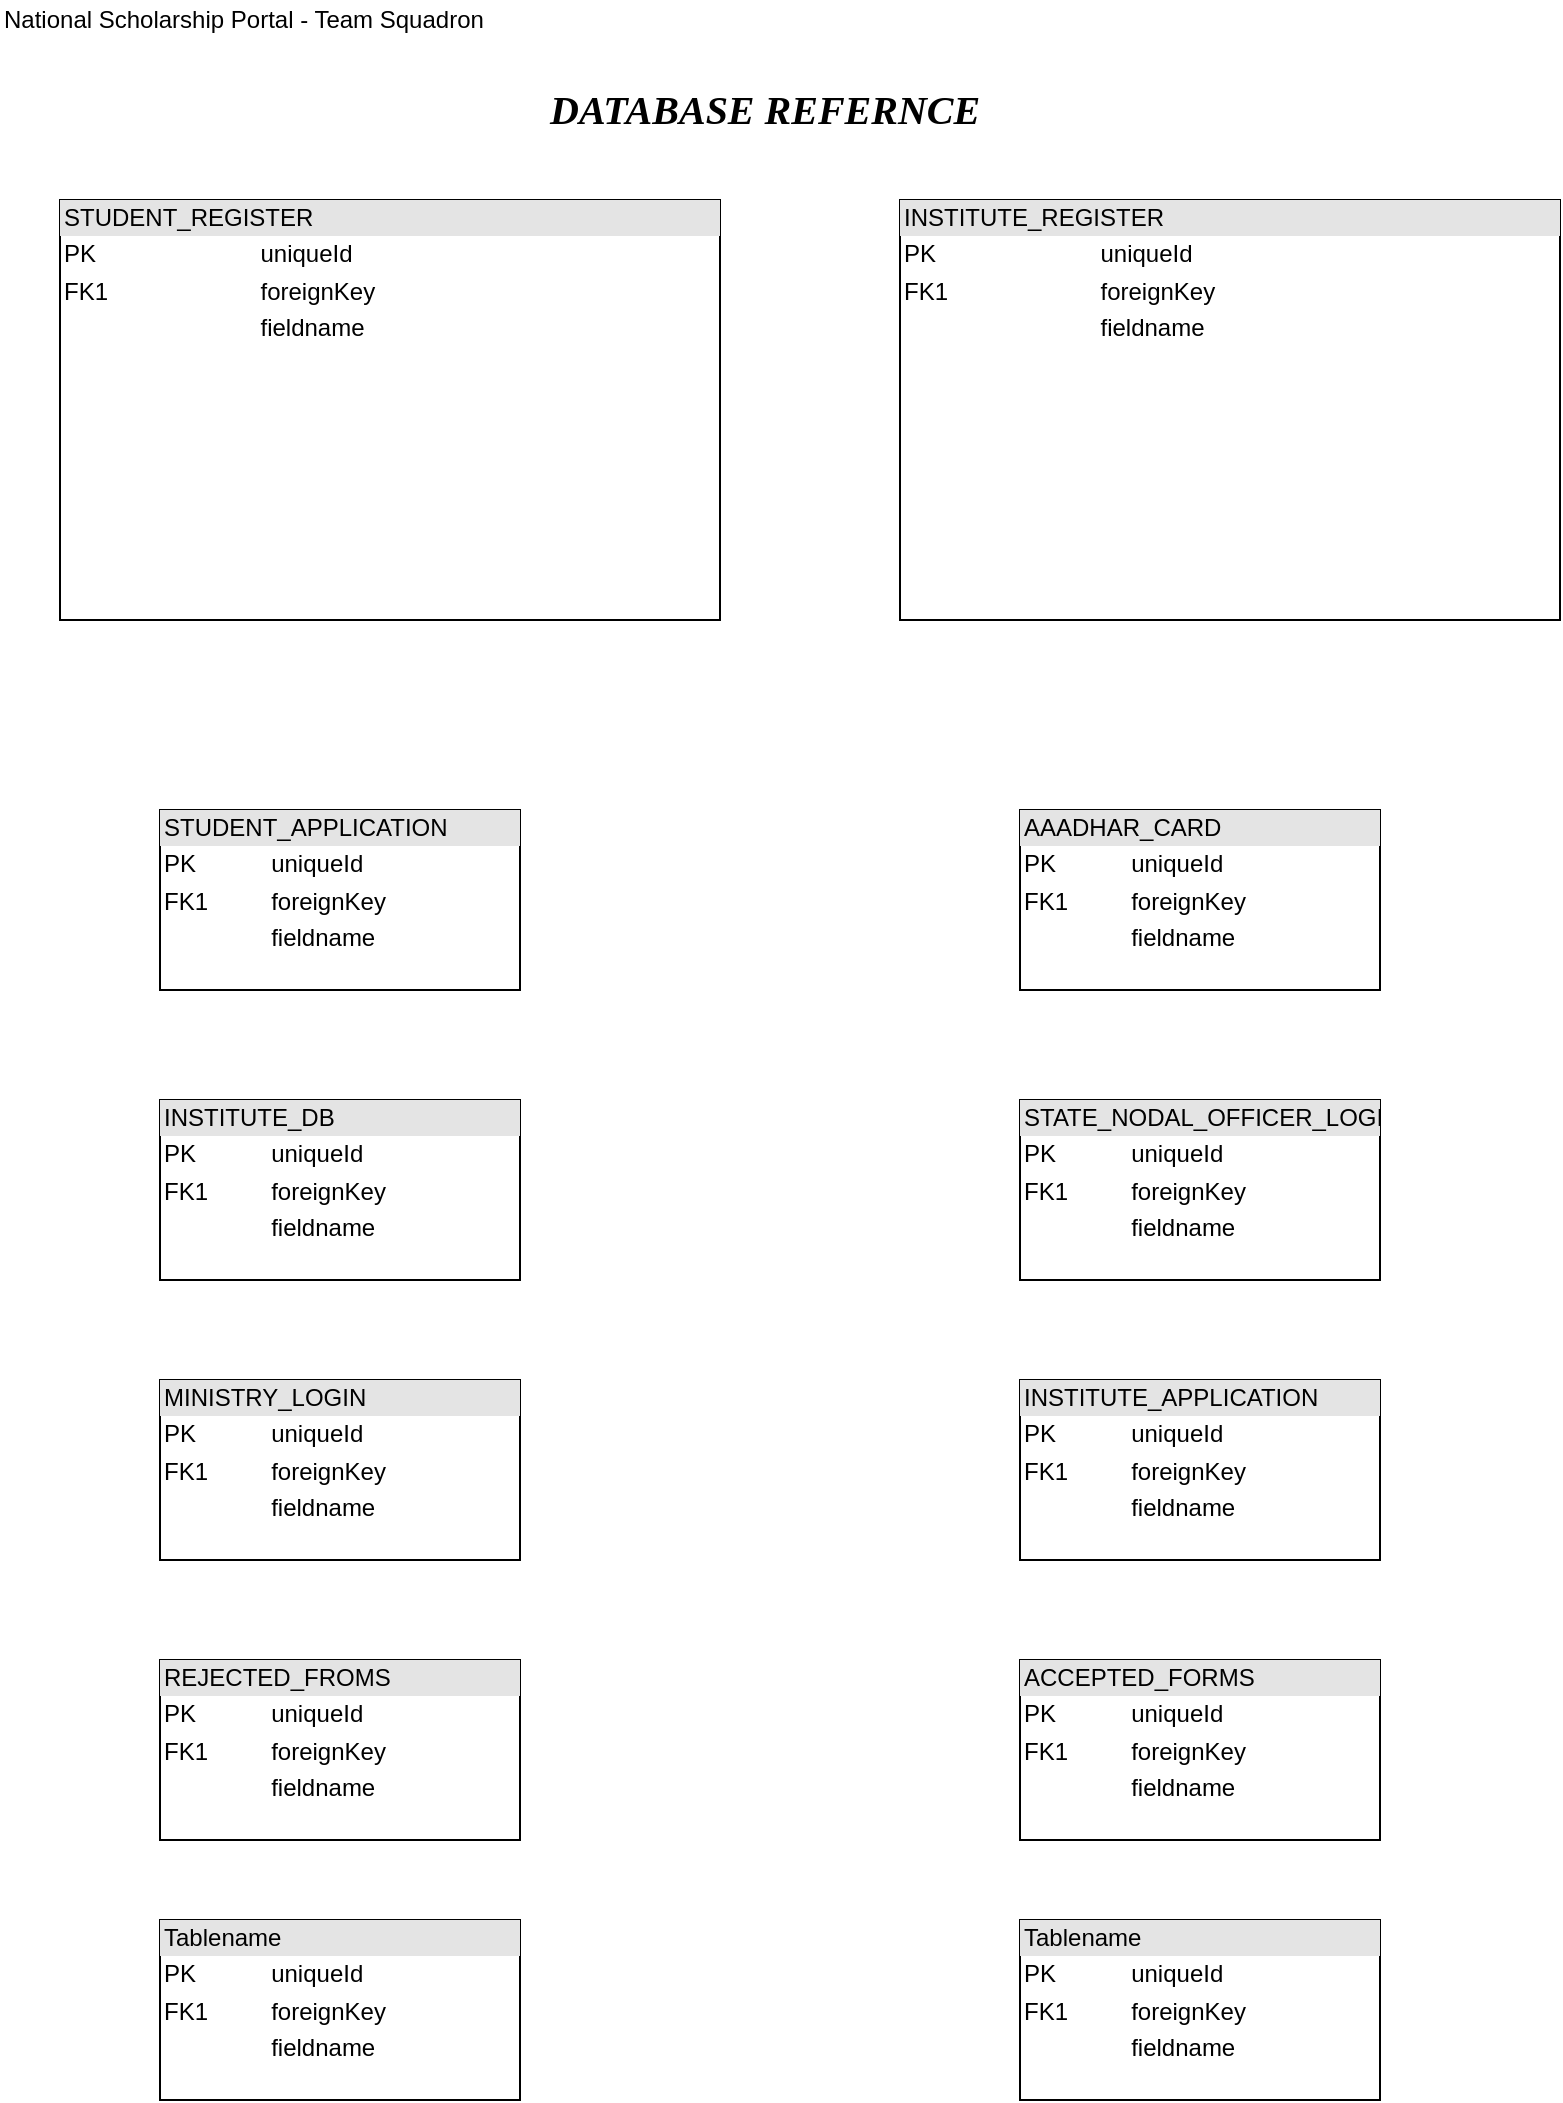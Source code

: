 <mxfile version="12.2.2" type="device" pages="1"><diagram id="fnk4PcqJJyVQ6ZvqiUxD" name="Page-1"><mxGraphModel dx="1005" dy="612" grid="1" gridSize="10" guides="1" tooltips="1" connect="1" arrows="1" fold="1" page="1" pageScale="1" pageWidth="827" pageHeight="1169" background="none" math="0" shadow="0"><root><mxCell id="0"/><mxCell id="1" parent="0"/><mxCell id="5DCXPG_SG6mL2gC4ugzk-2" value="&lt;font face=&quot;Verdana&quot; size=&quot;1&quot;&gt;&lt;i&gt;&lt;b style=&quot;font-size: 20px&quot;&gt;DATABASE REFERNCE&lt;/b&gt;&lt;/i&gt;&lt;/font&gt;" style="text;html=1;resizable=0;points=[];autosize=1;align=left;verticalAlign=top;spacingTop=-4;" vertex="1" parent="1"><mxGeometry x="283" y="60" width="260" height="20" as="geometry"/></mxCell><mxCell id="5DCXPG_SG6mL2gC4ugzk-4" value="National Scholarship Portal - Team Squadron" style="text;html=1;resizable=0;points=[];autosize=1;align=left;verticalAlign=top;spacingTop=-4;" vertex="1" parent="1"><mxGeometry x="10" y="20" width="260" height="20" as="geometry"/></mxCell><mxCell id="5DCXPG_SG6mL2gC4ugzk-15" value="&lt;div style=&quot;box-sizing: border-box ; width: 100% ; background: #e4e4e4 ; padding: 2px&quot;&gt;INSTITUTE_REGISTER&lt;/div&gt;&lt;table style=&quot;width: 100% ; font-size: 1em&quot; cellpadding=&quot;2&quot; cellspacing=&quot;0&quot;&gt;&lt;tbody&gt;&lt;tr&gt;&lt;td&gt;PK&lt;/td&gt;&lt;td&gt;uniqueId&lt;/td&gt;&lt;/tr&gt;&lt;tr&gt;&lt;td&gt;FK1&lt;/td&gt;&lt;td&gt;foreignKey&lt;/td&gt;&lt;/tr&gt;&lt;tr&gt;&lt;td&gt;&lt;/td&gt;&lt;td&gt;fieldname&lt;/td&gt;&lt;/tr&gt;&lt;/tbody&gt;&lt;/table&gt;" style="verticalAlign=top;align=left;overflow=fill;html=1;" vertex="1" parent="1"><mxGeometry x="460" y="120" width="330" height="210" as="geometry"/></mxCell><mxCell id="5DCXPG_SG6mL2gC4ugzk-17" value="&lt;div style=&quot;box-sizing: border-box ; width: 100% ; background: #e4e4e4 ; padding: 2px&quot;&gt;STUDENT_REGISTER&lt;/div&gt;&lt;table style=&quot;width: 100% ; font-size: 1em&quot; cellpadding=&quot;2&quot; cellspacing=&quot;0&quot;&gt;&lt;tbody&gt;&lt;tr&gt;&lt;td&gt;PK&lt;/td&gt;&lt;td&gt;uniqueId&lt;/td&gt;&lt;/tr&gt;&lt;tr&gt;&lt;td&gt;FK1&lt;/td&gt;&lt;td&gt;foreignKey&lt;/td&gt;&lt;/tr&gt;&lt;tr&gt;&lt;td&gt;&lt;/td&gt;&lt;td&gt;fieldname&lt;/td&gt;&lt;/tr&gt;&lt;/tbody&gt;&lt;/table&gt;" style="verticalAlign=top;align=left;overflow=fill;html=1;" vertex="1" parent="1"><mxGeometry x="40" y="120" width="330" height="210" as="geometry"/></mxCell><mxCell id="5DCXPG_SG6mL2gC4ugzk-32" value="&lt;div style=&quot;box-sizing:border-box;width:100%;background:#e4e4e4;padding:2px;&quot;&gt;Tablename&lt;/div&gt;&lt;table style=&quot;width:100%;font-size:1em;&quot; cellpadding=&quot;2&quot; cellspacing=&quot;0&quot;&gt;&lt;tr&gt;&lt;td&gt;PK&lt;/td&gt;&lt;td&gt;uniqueId&lt;/td&gt;&lt;/tr&gt;&lt;tr&gt;&lt;td&gt;FK1&lt;/td&gt;&lt;td&gt;foreignKey&lt;/td&gt;&lt;/tr&gt;&lt;tr&gt;&lt;td&gt;&lt;/td&gt;&lt;td&gt;fieldname&lt;/td&gt;&lt;/tr&gt;&lt;/table&gt;" style="verticalAlign=top;align=left;overflow=fill;html=1;" vertex="1" parent="1"><mxGeometry x="90" y="980" width="180" height="90" as="geometry"/></mxCell><mxCell id="5DCXPG_SG6mL2gC4ugzk-33" value="&lt;div style=&quot;box-sizing: border-box ; width: 100% ; background: #e4e4e4 ; padding: 2px&quot;&gt;REJECTED_FROMS&lt;/div&gt;&lt;table style=&quot;width: 100% ; font-size: 1em&quot; cellpadding=&quot;2&quot; cellspacing=&quot;0&quot;&gt;&lt;tbody&gt;&lt;tr&gt;&lt;td&gt;PK&lt;/td&gt;&lt;td&gt;uniqueId&lt;/td&gt;&lt;/tr&gt;&lt;tr&gt;&lt;td&gt;FK1&lt;/td&gt;&lt;td&gt;foreignKey&lt;/td&gt;&lt;/tr&gt;&lt;tr&gt;&lt;td&gt;&lt;/td&gt;&lt;td&gt;fieldname&lt;/td&gt;&lt;/tr&gt;&lt;/tbody&gt;&lt;/table&gt;" style="verticalAlign=top;align=left;overflow=fill;html=1;" vertex="1" parent="1"><mxGeometry x="90" y="850" width="180" height="90" as="geometry"/></mxCell><mxCell id="5DCXPG_SG6mL2gC4ugzk-34" value="&lt;div style=&quot;box-sizing: border-box ; width: 100% ; background: #e4e4e4 ; padding: 2px&quot;&gt;ACCEPTED_FORMS&lt;/div&gt;&lt;table style=&quot;width: 100% ; font-size: 1em&quot; cellpadding=&quot;2&quot; cellspacing=&quot;0&quot;&gt;&lt;tbody&gt;&lt;tr&gt;&lt;td&gt;PK&lt;/td&gt;&lt;td&gt;uniqueId&lt;/td&gt;&lt;/tr&gt;&lt;tr&gt;&lt;td&gt;FK1&lt;/td&gt;&lt;td&gt;foreignKey&lt;/td&gt;&lt;/tr&gt;&lt;tr&gt;&lt;td&gt;&lt;/td&gt;&lt;td&gt;fieldname&lt;/td&gt;&lt;/tr&gt;&lt;/tbody&gt;&lt;/table&gt;" style="verticalAlign=top;align=left;overflow=fill;html=1;" vertex="1" parent="1"><mxGeometry x="520" y="850" width="180" height="90" as="geometry"/></mxCell><mxCell id="5DCXPG_SG6mL2gC4ugzk-36" value="&lt;div style=&quot;box-sizing:border-box;width:100%;background:#e4e4e4;padding:2px;&quot;&gt;Tablename&lt;/div&gt;&lt;table style=&quot;width:100%;font-size:1em;&quot; cellpadding=&quot;2&quot; cellspacing=&quot;0&quot;&gt;&lt;tr&gt;&lt;td&gt;PK&lt;/td&gt;&lt;td&gt;uniqueId&lt;/td&gt;&lt;/tr&gt;&lt;tr&gt;&lt;td&gt;FK1&lt;/td&gt;&lt;td&gt;foreignKey&lt;/td&gt;&lt;/tr&gt;&lt;tr&gt;&lt;td&gt;&lt;/td&gt;&lt;td&gt;fieldname&lt;/td&gt;&lt;/tr&gt;&lt;/table&gt;" style="verticalAlign=top;align=left;overflow=fill;html=1;" vertex="1" parent="1"><mxGeometry x="520" y="980" width="180" height="90" as="geometry"/></mxCell><mxCell id="5DCXPG_SG6mL2gC4ugzk-37" value="&lt;div style=&quot;box-sizing: border-box ; width: 100% ; background: #e4e4e4 ; padding: 2px&quot;&gt;MINISTRY_LOGIN&lt;/div&gt;&lt;table style=&quot;width: 100% ; font-size: 1em&quot; cellpadding=&quot;2&quot; cellspacing=&quot;0&quot;&gt;&lt;tbody&gt;&lt;tr&gt;&lt;td&gt;PK&lt;/td&gt;&lt;td&gt;uniqueId&lt;/td&gt;&lt;/tr&gt;&lt;tr&gt;&lt;td&gt;FK1&lt;/td&gt;&lt;td&gt;foreignKey&lt;/td&gt;&lt;/tr&gt;&lt;tr&gt;&lt;td&gt;&lt;/td&gt;&lt;td&gt;fieldname&lt;/td&gt;&lt;/tr&gt;&lt;/tbody&gt;&lt;/table&gt;" style="verticalAlign=top;align=left;overflow=fill;html=1;" vertex="1" parent="1"><mxGeometry x="90" y="710" width="180" height="90" as="geometry"/></mxCell><mxCell id="5DCXPG_SG6mL2gC4ugzk-38" value="&lt;div style=&quot;box-sizing: border-box ; width: 100% ; background: #e4e4e4 ; padding: 2px&quot;&gt;INSTITUTE_APPLICATION&lt;/div&gt;&lt;table style=&quot;width: 100% ; font-size: 1em&quot; cellpadding=&quot;2&quot; cellspacing=&quot;0&quot;&gt;&lt;tbody&gt;&lt;tr&gt;&lt;td&gt;PK&lt;/td&gt;&lt;td&gt;uniqueId&lt;/td&gt;&lt;/tr&gt;&lt;tr&gt;&lt;td&gt;FK1&lt;/td&gt;&lt;td&gt;foreignKey&lt;/td&gt;&lt;/tr&gt;&lt;tr&gt;&lt;td&gt;&lt;/td&gt;&lt;td&gt;fieldname&lt;/td&gt;&lt;/tr&gt;&lt;/tbody&gt;&lt;/table&gt;" style="verticalAlign=top;align=left;overflow=fill;html=1;" vertex="1" parent="1"><mxGeometry x="520" y="710" width="180" height="90" as="geometry"/></mxCell><mxCell id="5DCXPG_SG6mL2gC4ugzk-39" value="&lt;div style=&quot;box-sizing: border-box ; width: 100% ; background: #e4e4e4 ; padding: 2px&quot;&gt;STATE_NODAL_OFFICER_LOGIN&lt;/div&gt;&lt;table style=&quot;width: 100% ; font-size: 1em&quot; cellpadding=&quot;2&quot; cellspacing=&quot;0&quot;&gt;&lt;tbody&gt;&lt;tr&gt;&lt;td&gt;PK&lt;/td&gt;&lt;td&gt;uniqueId&lt;/td&gt;&lt;/tr&gt;&lt;tr&gt;&lt;td&gt;FK1&lt;/td&gt;&lt;td&gt;foreignKey&lt;/td&gt;&lt;/tr&gt;&lt;tr&gt;&lt;td&gt;&lt;/td&gt;&lt;td&gt;fieldname&lt;/td&gt;&lt;/tr&gt;&lt;/tbody&gt;&lt;/table&gt;" style="verticalAlign=top;align=left;overflow=fill;html=1;" vertex="1" parent="1"><mxGeometry x="520" y="570" width="180" height="90" as="geometry"/></mxCell><mxCell id="5DCXPG_SG6mL2gC4ugzk-40" value="&lt;div style=&quot;box-sizing: border-box ; width: 100% ; background: #e4e4e4 ; padding: 2px&quot;&gt;INSTITUTE_DB&lt;/div&gt;&lt;table style=&quot;width: 100% ; font-size: 1em&quot; cellpadding=&quot;2&quot; cellspacing=&quot;0&quot;&gt;&lt;tbody&gt;&lt;tr&gt;&lt;td&gt;PK&lt;/td&gt;&lt;td&gt;uniqueId&lt;/td&gt;&lt;/tr&gt;&lt;tr&gt;&lt;td&gt;FK1&lt;/td&gt;&lt;td&gt;foreignKey&lt;/td&gt;&lt;/tr&gt;&lt;tr&gt;&lt;td&gt;&lt;/td&gt;&lt;td&gt;fieldname&lt;/td&gt;&lt;/tr&gt;&lt;/tbody&gt;&lt;/table&gt;" style="verticalAlign=top;align=left;overflow=fill;html=1;" vertex="1" parent="1"><mxGeometry x="90" y="570" width="180" height="90" as="geometry"/></mxCell><mxCell id="5DCXPG_SG6mL2gC4ugzk-41" value="&lt;div style=&quot;box-sizing: border-box ; width: 100% ; background: #e4e4e4 ; padding: 2px&quot;&gt;AAADHAR_CARD&lt;/div&gt;&lt;table style=&quot;width: 100% ; font-size: 1em&quot; cellpadding=&quot;2&quot; cellspacing=&quot;0&quot;&gt;&lt;tbody&gt;&lt;tr&gt;&lt;td&gt;PK&lt;/td&gt;&lt;td&gt;uniqueId&lt;/td&gt;&lt;/tr&gt;&lt;tr&gt;&lt;td&gt;FK1&lt;/td&gt;&lt;td&gt;foreignKey&lt;/td&gt;&lt;/tr&gt;&lt;tr&gt;&lt;td&gt;&lt;/td&gt;&lt;td&gt;fieldname&lt;/td&gt;&lt;/tr&gt;&lt;/tbody&gt;&lt;/table&gt;" style="verticalAlign=top;align=left;overflow=fill;html=1;" vertex="1" parent="1"><mxGeometry x="520" y="425" width="180" height="90" as="geometry"/></mxCell><mxCell id="5DCXPG_SG6mL2gC4ugzk-42" value="&lt;div style=&quot;box-sizing: border-box ; width: 100% ; background: #e4e4e4 ; padding: 2px&quot;&gt;STUDENT_APPLICATION&lt;/div&gt;&lt;table style=&quot;width: 100% ; font-size: 1em&quot; cellpadding=&quot;2&quot; cellspacing=&quot;0&quot;&gt;&lt;tbody&gt;&lt;tr&gt;&lt;td&gt;PK&lt;/td&gt;&lt;td&gt;uniqueId&lt;/td&gt;&lt;/tr&gt;&lt;tr&gt;&lt;td&gt;FK1&lt;/td&gt;&lt;td&gt;foreignKey&lt;/td&gt;&lt;/tr&gt;&lt;tr&gt;&lt;td&gt;&lt;/td&gt;&lt;td&gt;fieldname&lt;/td&gt;&lt;/tr&gt;&lt;/tbody&gt;&lt;/table&gt;" style="verticalAlign=top;align=left;overflow=fill;html=1;" vertex="1" parent="1"><mxGeometry x="90" y="425" width="180" height="90" as="geometry"/></mxCell></root></mxGraphModel></diagram></mxfile>